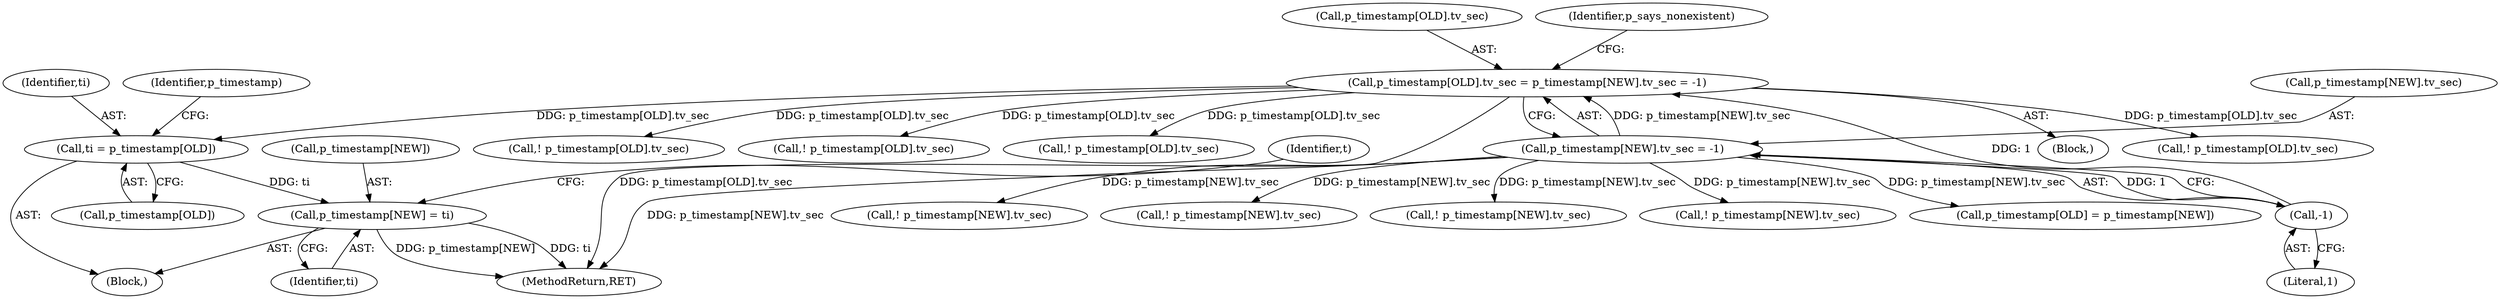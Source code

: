 digraph "0_savannah_f290f48a621867084884bfff87f8093c15195e6a@array" {
"1001264" [label="(Call,p_timestamp[NEW] = ti)"];
"1001252" [label="(Call,ti = p_timestamp[OLD])"];
"1000313" [label="(Call,p_timestamp[OLD].tv_sec = p_timestamp[NEW].tv_sec = -1)"];
"1000319" [label="(Call,p_timestamp[NEW].tv_sec = -1)"];
"1000325" [label="(Call,-1)"];
"1002164" [label="(MethodReturn,RET)"];
"1001253" [label="(Identifier,ti)"];
"1001259" [label="(Identifier,p_timestamp)"];
"1000314" [label="(Call,p_timestamp[OLD].tv_sec)"];
"1001252" [label="(Call,ti = p_timestamp[OLD])"];
"1000129" [label="(Block,)"];
"1001324" [label="(Call,! p_timestamp[OLD].tv_sec)"];
"1001264" [label="(Call,p_timestamp[NEW] = ti)"];
"1001270" [label="(Identifier,t)"];
"1000325" [label="(Call,-1)"];
"1000320" [label="(Call,p_timestamp[NEW].tv_sec)"];
"1001480" [label="(Call,! p_timestamp[OLD].tv_sec)"];
"1000326" [label="(Literal,1)"];
"1001578" [label="(Call,! p_timestamp[NEW].tv_sec)"];
"1001551" [label="(Call,! p_timestamp[NEW].tv_sec)"];
"1001268" [label="(Identifier,ti)"];
"1000313" [label="(Call,p_timestamp[OLD].tv_sec = p_timestamp[NEW].tv_sec = -1)"];
"1001265" [label="(Call,p_timestamp[NEW])"];
"1001409" [label="(Call,! p_timestamp[NEW].tv_sec)"];
"1001257" [label="(Call,p_timestamp[OLD] = p_timestamp[NEW])"];
"1001399" [label="(Call,! p_timestamp[OLD].tv_sec)"];
"1000329" [label="(Identifier,p_says_nonexistent)"];
"1001373" [label="(Call,! p_timestamp[NEW].tv_sec)"];
"1000319" [label="(Call,p_timestamp[NEW].tv_sec = -1)"];
"1001568" [label="(Call,! p_timestamp[OLD].tv_sec)"];
"1001254" [label="(Call,p_timestamp[OLD])"];
"1001250" [label="(Block,)"];
"1001264" -> "1001250"  [label="AST: "];
"1001264" -> "1001268"  [label="CFG: "];
"1001265" -> "1001264"  [label="AST: "];
"1001268" -> "1001264"  [label="AST: "];
"1001270" -> "1001264"  [label="CFG: "];
"1001264" -> "1002164"  [label="DDG: p_timestamp[NEW]"];
"1001264" -> "1002164"  [label="DDG: ti"];
"1001252" -> "1001264"  [label="DDG: ti"];
"1001252" -> "1001250"  [label="AST: "];
"1001252" -> "1001254"  [label="CFG: "];
"1001253" -> "1001252"  [label="AST: "];
"1001254" -> "1001252"  [label="AST: "];
"1001259" -> "1001252"  [label="CFG: "];
"1000313" -> "1001252"  [label="DDG: p_timestamp[OLD].tv_sec"];
"1000313" -> "1000129"  [label="AST: "];
"1000313" -> "1000319"  [label="CFG: "];
"1000314" -> "1000313"  [label="AST: "];
"1000319" -> "1000313"  [label="AST: "];
"1000329" -> "1000313"  [label="CFG: "];
"1000313" -> "1002164"  [label="DDG: p_timestamp[OLD].tv_sec"];
"1000319" -> "1000313"  [label="DDG: p_timestamp[NEW].tv_sec"];
"1000325" -> "1000313"  [label="DDG: 1"];
"1000313" -> "1001324"  [label="DDG: p_timestamp[OLD].tv_sec"];
"1000313" -> "1001399"  [label="DDG: p_timestamp[OLD].tv_sec"];
"1000313" -> "1001480"  [label="DDG: p_timestamp[OLD].tv_sec"];
"1000313" -> "1001568"  [label="DDG: p_timestamp[OLD].tv_sec"];
"1000319" -> "1000325"  [label="CFG: "];
"1000320" -> "1000319"  [label="AST: "];
"1000325" -> "1000319"  [label="AST: "];
"1000319" -> "1002164"  [label="DDG: p_timestamp[NEW].tv_sec"];
"1000325" -> "1000319"  [label="DDG: 1"];
"1000319" -> "1001257"  [label="DDG: p_timestamp[NEW].tv_sec"];
"1000319" -> "1001373"  [label="DDG: p_timestamp[NEW].tv_sec"];
"1000319" -> "1001409"  [label="DDG: p_timestamp[NEW].tv_sec"];
"1000319" -> "1001551"  [label="DDG: p_timestamp[NEW].tv_sec"];
"1000319" -> "1001578"  [label="DDG: p_timestamp[NEW].tv_sec"];
"1000325" -> "1000326"  [label="CFG: "];
"1000326" -> "1000325"  [label="AST: "];
}
